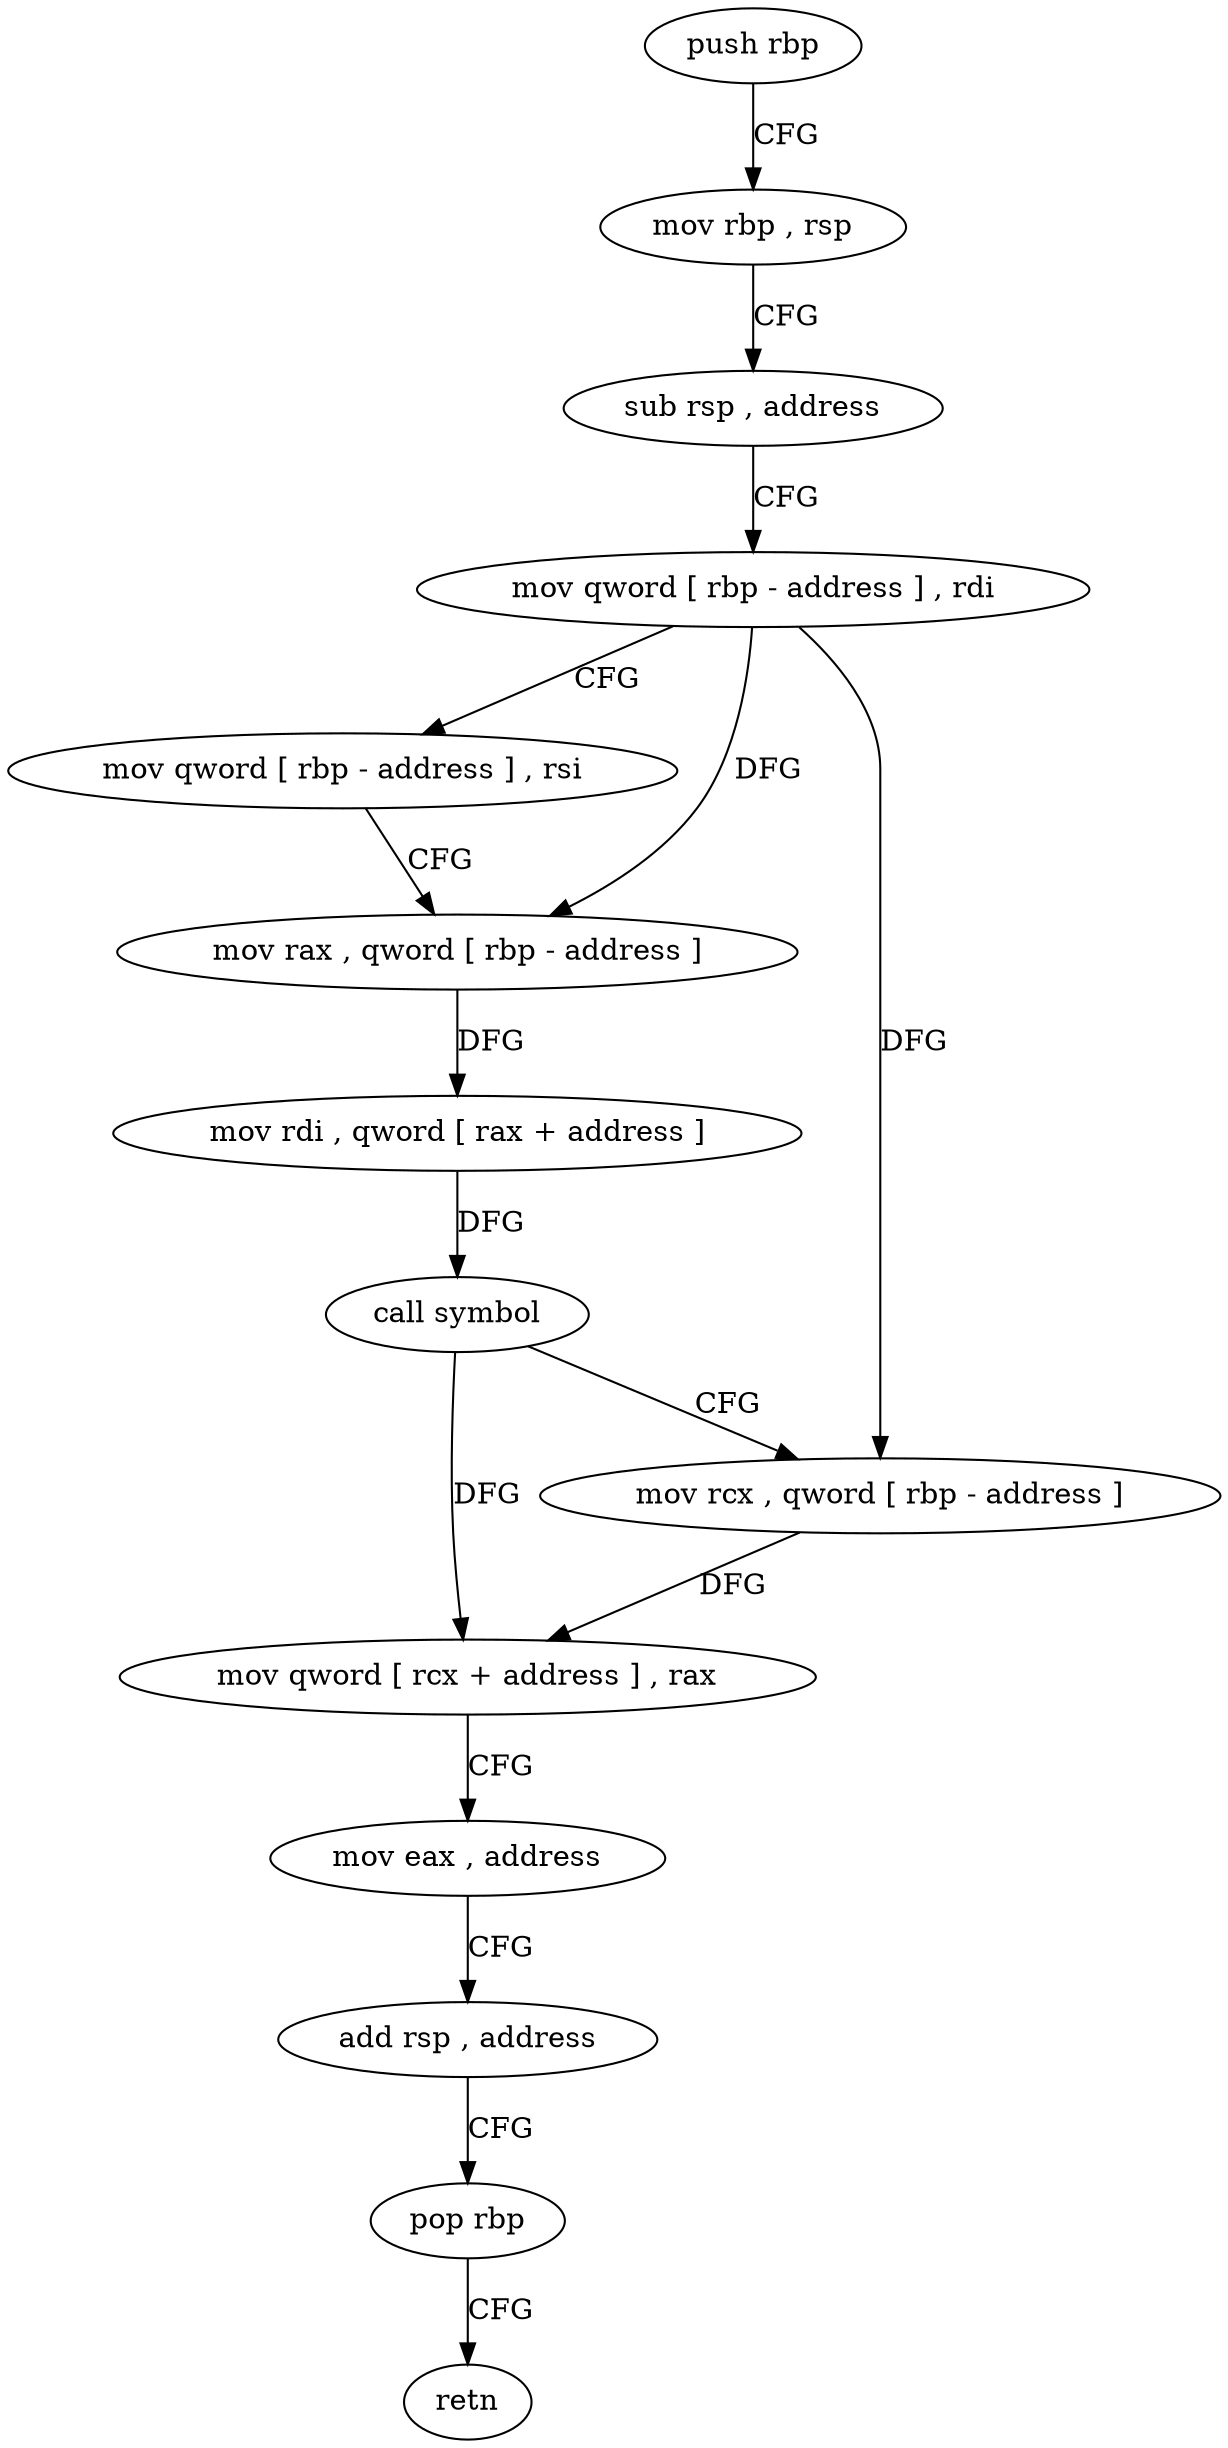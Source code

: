 digraph "func" {
"4213152" [label = "push rbp" ]
"4213153" [label = "mov rbp , rsp" ]
"4213156" [label = "sub rsp , address" ]
"4213160" [label = "mov qword [ rbp - address ] , rdi" ]
"4213164" [label = "mov qword [ rbp - address ] , rsi" ]
"4213168" [label = "mov rax , qword [ rbp - address ]" ]
"4213172" [label = "mov rdi , qword [ rax + address ]" ]
"4213176" [label = "call symbol" ]
"4213181" [label = "mov rcx , qword [ rbp - address ]" ]
"4213185" [label = "mov qword [ rcx + address ] , rax" ]
"4213189" [label = "mov eax , address" ]
"4213194" [label = "add rsp , address" ]
"4213198" [label = "pop rbp" ]
"4213199" [label = "retn" ]
"4213152" -> "4213153" [ label = "CFG" ]
"4213153" -> "4213156" [ label = "CFG" ]
"4213156" -> "4213160" [ label = "CFG" ]
"4213160" -> "4213164" [ label = "CFG" ]
"4213160" -> "4213168" [ label = "DFG" ]
"4213160" -> "4213181" [ label = "DFG" ]
"4213164" -> "4213168" [ label = "CFG" ]
"4213168" -> "4213172" [ label = "DFG" ]
"4213172" -> "4213176" [ label = "DFG" ]
"4213176" -> "4213181" [ label = "CFG" ]
"4213176" -> "4213185" [ label = "DFG" ]
"4213181" -> "4213185" [ label = "DFG" ]
"4213185" -> "4213189" [ label = "CFG" ]
"4213189" -> "4213194" [ label = "CFG" ]
"4213194" -> "4213198" [ label = "CFG" ]
"4213198" -> "4213199" [ label = "CFG" ]
}
